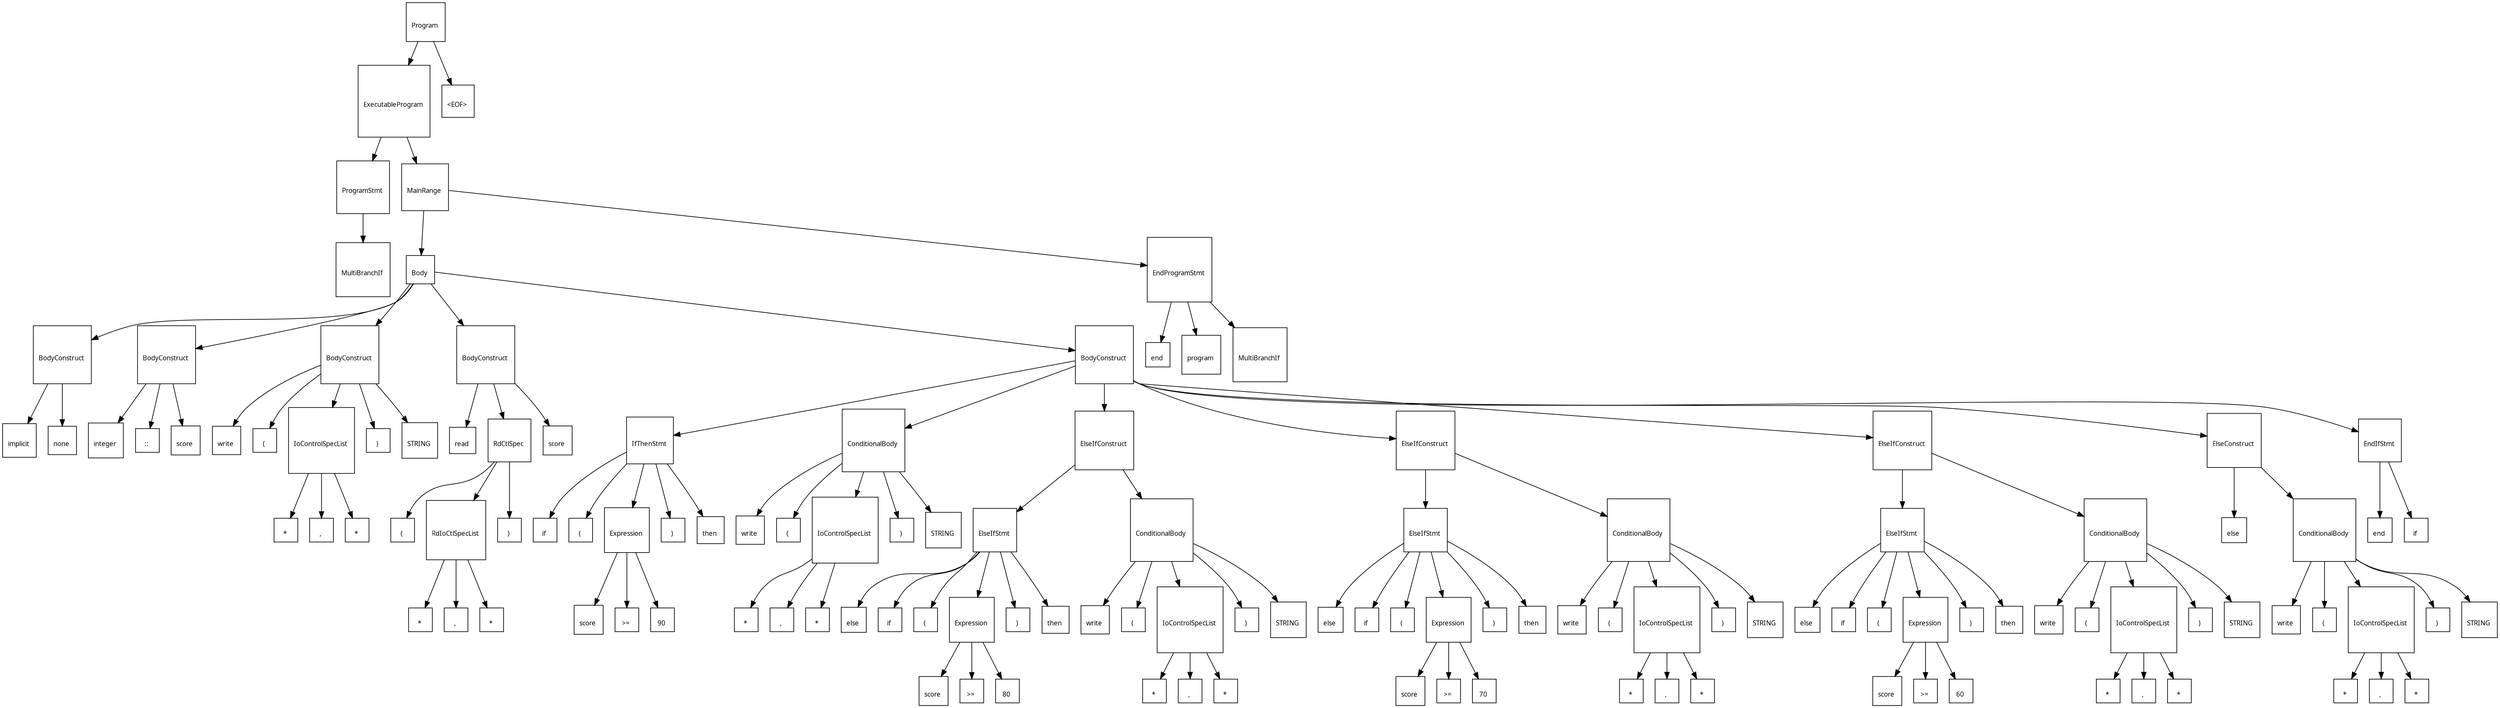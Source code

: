 digraph G {
  charset="UTF-8"
  node [shape=square, fontname="Arial Unicode MS"];
  "f06b4d95-9d9e-49a1-9ef6-45861dcf7154" [label="\lProgram \n", fontsize=10];
  "f06b4d95-9d9e-49a1-9ef6-45861dcf7154" -> "6ef49557-2f43-41cf-afa4-14e3b22a8dae";
  "6ef49557-2f43-41cf-afa4-14e3b22a8dae" [label="\lExecutableProgram \n", fontsize=10];
  "6ef49557-2f43-41cf-afa4-14e3b22a8dae" -> "d76f8469-4300-4db9-b556-bba132d9c7d0";
  "d76f8469-4300-4db9-b556-bba132d9c7d0" [label="\lProgramStmt \n", fontsize=10];
  "d76f8469-4300-4db9-b556-bba132d9c7d0" -> "4c5f57dc-0bc1-473d-a714-79f5f9cf8628";
  "4c5f57dc-0bc1-473d-a714-79f5f9cf8628" [label="\lMultiBranchIf \n", fontsize=10];
  "6ef49557-2f43-41cf-afa4-14e3b22a8dae" -> "bec37d78-2a01-4103-ae2a-147889702cfc";
  "bec37d78-2a01-4103-ae2a-147889702cfc" [label="\lMainRange \n", fontsize=10];
  "bec37d78-2a01-4103-ae2a-147889702cfc" -> "0a69a543-5cf5-40ec-9b94-19c2f718b346";
  "0a69a543-5cf5-40ec-9b94-19c2f718b346" [label="\lBody \n", fontsize=10];
  "0a69a543-5cf5-40ec-9b94-19c2f718b346" -> "6ed55e50-dcc4-486e-9054-e31f882bc930";
  "6ed55e50-dcc4-486e-9054-e31f882bc930" [label="\lBodyConstruct \n", fontsize=10];
  "6ed55e50-dcc4-486e-9054-e31f882bc930" -> "8429975b-c107-40e8-a681-cbd3d19c85ae";
  "8429975b-c107-40e8-a681-cbd3d19c85ae" [label="\limplicit \n", fontsize=10];
  "6ed55e50-dcc4-486e-9054-e31f882bc930" -> "a4192654-94cc-465b-a2ce-8230db12869c";
  "a4192654-94cc-465b-a2ce-8230db12869c" [label="\lnone \n", fontsize=10];
  "0a69a543-5cf5-40ec-9b94-19c2f718b346" -> "a994a316-5fab-4b52-9f19-bf7608167824";
  "a994a316-5fab-4b52-9f19-bf7608167824" [label="\lBodyConstruct \n", fontsize=10];
  "a994a316-5fab-4b52-9f19-bf7608167824" -> "6da5c44a-2ade-480e-9c87-4683c156dd78";
  "6da5c44a-2ade-480e-9c87-4683c156dd78" [label="\linteger \n", fontsize=10];
  "a994a316-5fab-4b52-9f19-bf7608167824" -> "f651298d-c3ec-4555-a6c9-0ef1ff7d0e93";
  "f651298d-c3ec-4555-a6c9-0ef1ff7d0e93" [label="\l:: \n", fontsize=10];
  "a994a316-5fab-4b52-9f19-bf7608167824" -> "d707c6fa-30f8-4ab3-a2c1-7416728271e0";
  "d707c6fa-30f8-4ab3-a2c1-7416728271e0" [label="\lscore \n", fontsize=10];
  "0a69a543-5cf5-40ec-9b94-19c2f718b346" -> "0b19a3cb-9180-4b9f-837f-0cb634fa514b";
  "0b19a3cb-9180-4b9f-837f-0cb634fa514b" [label="\lBodyConstruct \n", fontsize=10];
  "0b19a3cb-9180-4b9f-837f-0cb634fa514b" -> "715940fd-9cf3-4a71-a155-0bbcedb70d8a";
  "715940fd-9cf3-4a71-a155-0bbcedb70d8a" [label="\lwrite \n", fontsize=10];
  "0b19a3cb-9180-4b9f-837f-0cb634fa514b" -> "45dab49e-f373-44dc-8386-6696e5bcf7f7";
  "45dab49e-f373-44dc-8386-6696e5bcf7f7" [label="\l( \n", fontsize=10];
  "0b19a3cb-9180-4b9f-837f-0cb634fa514b" -> "75f38eeb-5def-46b4-8e54-bb1cd44a2ed0";
  "75f38eeb-5def-46b4-8e54-bb1cd44a2ed0" [label="\lIoControlSpecList \n", fontsize=10];
  "75f38eeb-5def-46b4-8e54-bb1cd44a2ed0" -> "e801c88c-355b-4648-964a-915f7bbc48a9";
  "e801c88c-355b-4648-964a-915f7bbc48a9" [label="\l* \n", fontsize=10];
  "75f38eeb-5def-46b4-8e54-bb1cd44a2ed0" -> "ac5ab99a-e50f-45b8-bbba-40a01f7c3350";
  "ac5ab99a-e50f-45b8-bbba-40a01f7c3350" [label="\l, \n", fontsize=10];
  "75f38eeb-5def-46b4-8e54-bb1cd44a2ed0" -> "d4b12c81-2bde-4758-8254-aa76160565da";
  "d4b12c81-2bde-4758-8254-aa76160565da" [label="\l* \n", fontsize=10];
  "0b19a3cb-9180-4b9f-837f-0cb634fa514b" -> "b94e1af7-83c1-4f4e-8474-b99625fc00e6";
  "b94e1af7-83c1-4f4e-8474-b99625fc00e6" [label="\l) \n", fontsize=10];
  "0b19a3cb-9180-4b9f-837f-0cb634fa514b" -> "e8822846-9718-443a-9d7a-cbf1fc1b2cff";
  "e8822846-9718-443a-9d7a-cbf1fc1b2cff" [label="\lSTRING \n", fontsize=10];
  "0a69a543-5cf5-40ec-9b94-19c2f718b346" -> "d5f7537b-26cd-4ccc-9946-02e3fec3b897";
  "d5f7537b-26cd-4ccc-9946-02e3fec3b897" [label="\lBodyConstruct \n", fontsize=10];
  "d5f7537b-26cd-4ccc-9946-02e3fec3b897" -> "7c10c2d0-54e5-46ed-a113-2f5d17e4261c";
  "7c10c2d0-54e5-46ed-a113-2f5d17e4261c" [label="\lread \n", fontsize=10];
  "d5f7537b-26cd-4ccc-9946-02e3fec3b897" -> "bda24991-b232-439d-adc6-514fb0b5b9e5";
  "bda24991-b232-439d-adc6-514fb0b5b9e5" [label="\lRdCtlSpec \n", fontsize=10];
  "bda24991-b232-439d-adc6-514fb0b5b9e5" -> "68a0c8ea-b37d-46d3-abbe-5624b85224ad";
  "68a0c8ea-b37d-46d3-abbe-5624b85224ad" [label="\l( \n", fontsize=10];
  "bda24991-b232-439d-adc6-514fb0b5b9e5" -> "7416a346-fdf5-4db6-9190-f863cbb42750";
  "7416a346-fdf5-4db6-9190-f863cbb42750" [label="\lRdIoCtlSpecList \n", fontsize=10];
  "7416a346-fdf5-4db6-9190-f863cbb42750" -> "eb83b94e-b06e-488f-9efd-023c1f49c617";
  "eb83b94e-b06e-488f-9efd-023c1f49c617" [label="\l* \n", fontsize=10];
  "7416a346-fdf5-4db6-9190-f863cbb42750" -> "3c4e8f42-414e-4489-9c0d-c29dbf9c5cd1";
  "3c4e8f42-414e-4489-9c0d-c29dbf9c5cd1" [label="\l, \n", fontsize=10];
  "7416a346-fdf5-4db6-9190-f863cbb42750" -> "6b389c37-7e74-4cd9-9b0e-1be40b04823b";
  "6b389c37-7e74-4cd9-9b0e-1be40b04823b" [label="\l* \n", fontsize=10];
  "bda24991-b232-439d-adc6-514fb0b5b9e5" -> "4edf222c-2826-4f28-8348-1e27a527b42d";
  "4edf222c-2826-4f28-8348-1e27a527b42d" [label="\l) \n", fontsize=10];
  "d5f7537b-26cd-4ccc-9946-02e3fec3b897" -> "cff6b7d0-36c2-434a-aaeb-aaad757280c1";
  "cff6b7d0-36c2-434a-aaeb-aaad757280c1" [label="\lscore \n", fontsize=10];
  "0a69a543-5cf5-40ec-9b94-19c2f718b346" -> "df52bef0-ead0-4c7e-a261-a6ccedbb6240";
  "df52bef0-ead0-4c7e-a261-a6ccedbb6240" [label="\lBodyConstruct \n", fontsize=10];
  "df52bef0-ead0-4c7e-a261-a6ccedbb6240" -> "a8b5e7a3-25d7-4a00-a1c7-0d2f0334c2a0";
  "a8b5e7a3-25d7-4a00-a1c7-0d2f0334c2a0" [label="\lIfThenStmt \n", fontsize=10];
  "a8b5e7a3-25d7-4a00-a1c7-0d2f0334c2a0" -> "9156b666-1ad0-47b1-ab79-19bef446d8a9";
  "9156b666-1ad0-47b1-ab79-19bef446d8a9" [label="\lif \n", fontsize=10];
  "a8b5e7a3-25d7-4a00-a1c7-0d2f0334c2a0" -> "d842570e-f775-463f-8079-b7a16b5b206d";
  "d842570e-f775-463f-8079-b7a16b5b206d" [label="\l( \n", fontsize=10];
  "a8b5e7a3-25d7-4a00-a1c7-0d2f0334c2a0" -> "0bae568e-5ecd-4cc9-ac82-cf00286682cb";
  "0bae568e-5ecd-4cc9-ac82-cf00286682cb" [label="\lExpression \n", fontsize=10];
  "0bae568e-5ecd-4cc9-ac82-cf00286682cb" -> "32e34df1-850a-4aa1-8f4e-b3534570e77d";
  "32e34df1-850a-4aa1-8f4e-b3534570e77d" [label="\lscore \n", fontsize=10];
  "0bae568e-5ecd-4cc9-ac82-cf00286682cb" -> "6fc57266-fcf9-4ea0-941a-252cc8cad449";
  "6fc57266-fcf9-4ea0-941a-252cc8cad449" [label="\l&gt;= \n", fontsize=10];
  "0bae568e-5ecd-4cc9-ac82-cf00286682cb" -> "5e7e3124-8ce4-49cb-bc0c-3384c0220ec2";
  "5e7e3124-8ce4-49cb-bc0c-3384c0220ec2" [label="\l90 \n", fontsize=10];
  "a8b5e7a3-25d7-4a00-a1c7-0d2f0334c2a0" -> "1e0ba457-30e2-44a8-b193-4cb274ec6ea8";
  "1e0ba457-30e2-44a8-b193-4cb274ec6ea8" [label="\l) \n", fontsize=10];
  "a8b5e7a3-25d7-4a00-a1c7-0d2f0334c2a0" -> "f541ebe5-8a44-4f17-9293-925afc3ce2e3";
  "f541ebe5-8a44-4f17-9293-925afc3ce2e3" [label="\lthen \n", fontsize=10];
  "df52bef0-ead0-4c7e-a261-a6ccedbb6240" -> "62e32faa-3267-4c58-bcf7-d09207da264a";
  "62e32faa-3267-4c58-bcf7-d09207da264a" [label="\lConditionalBody \n", fontsize=10];
  "62e32faa-3267-4c58-bcf7-d09207da264a" -> "4ae7a50c-8066-4336-b8f5-4422a6aadc3b";
  "4ae7a50c-8066-4336-b8f5-4422a6aadc3b" [label="\lwrite \n", fontsize=10];
  "62e32faa-3267-4c58-bcf7-d09207da264a" -> "7da41588-ab7a-486c-a3e0-d1183e69bec5";
  "7da41588-ab7a-486c-a3e0-d1183e69bec5" [label="\l( \n", fontsize=10];
  "62e32faa-3267-4c58-bcf7-d09207da264a" -> "87fb99cd-2901-42be-af18-8fcad0c5bc95";
  "87fb99cd-2901-42be-af18-8fcad0c5bc95" [label="\lIoControlSpecList \n", fontsize=10];
  "87fb99cd-2901-42be-af18-8fcad0c5bc95" -> "2a977fbb-110a-4ed9-8bda-d7800517368d";
  "2a977fbb-110a-4ed9-8bda-d7800517368d" [label="\l* \n", fontsize=10];
  "87fb99cd-2901-42be-af18-8fcad0c5bc95" -> "ccd58a06-d195-4673-8742-04867e514a5e";
  "ccd58a06-d195-4673-8742-04867e514a5e" [label="\l, \n", fontsize=10];
  "87fb99cd-2901-42be-af18-8fcad0c5bc95" -> "fd1a2020-e06e-4468-9f62-fcedb61dd5f9";
  "fd1a2020-e06e-4468-9f62-fcedb61dd5f9" [label="\l* \n", fontsize=10];
  "62e32faa-3267-4c58-bcf7-d09207da264a" -> "eae022ba-f53a-4e42-93a1-2637e129a8a7";
  "eae022ba-f53a-4e42-93a1-2637e129a8a7" [label="\l) \n", fontsize=10];
  "62e32faa-3267-4c58-bcf7-d09207da264a" -> "1adda67b-fe5a-431e-b6a5-1d1bfa64cb40";
  "1adda67b-fe5a-431e-b6a5-1d1bfa64cb40" [label="\lSTRING \n", fontsize=10];
  "df52bef0-ead0-4c7e-a261-a6ccedbb6240" -> "03ad2e62-d775-48f9-a10a-4eb134be39dc";
  "03ad2e62-d775-48f9-a10a-4eb134be39dc" [label="\lElseIfConstruct \n", fontsize=10];
  "03ad2e62-d775-48f9-a10a-4eb134be39dc" -> "2bcf9e17-08f5-46c8-9e16-1c80d07c0ce4";
  "2bcf9e17-08f5-46c8-9e16-1c80d07c0ce4" [label="\lElseIfStmt \n", fontsize=10];
  "2bcf9e17-08f5-46c8-9e16-1c80d07c0ce4" -> "45ecd6a0-551a-47a9-ba05-d1f16a39a44e";
  "45ecd6a0-551a-47a9-ba05-d1f16a39a44e" [label="\lelse \n", fontsize=10];
  "2bcf9e17-08f5-46c8-9e16-1c80d07c0ce4" -> "59dfc7c2-3bad-421e-b639-6858a0a7076d";
  "59dfc7c2-3bad-421e-b639-6858a0a7076d" [label="\lif \n", fontsize=10];
  "2bcf9e17-08f5-46c8-9e16-1c80d07c0ce4" -> "74751011-a86d-4ae6-b05a-91a9360c90ff";
  "74751011-a86d-4ae6-b05a-91a9360c90ff" [label="\l( \n", fontsize=10];
  "2bcf9e17-08f5-46c8-9e16-1c80d07c0ce4" -> "d1e3b762-9cac-497e-9ee9-88455a5f6191";
  "d1e3b762-9cac-497e-9ee9-88455a5f6191" [label="\lExpression \n", fontsize=10];
  "d1e3b762-9cac-497e-9ee9-88455a5f6191" -> "7d57ad10-0904-443a-b157-b2af8de07fff";
  "7d57ad10-0904-443a-b157-b2af8de07fff" [label="\lscore \n", fontsize=10];
  "d1e3b762-9cac-497e-9ee9-88455a5f6191" -> "9a6d5b82-1a89-412e-997b-993b2b5575e2";
  "9a6d5b82-1a89-412e-997b-993b2b5575e2" [label="\l&gt;= \n", fontsize=10];
  "d1e3b762-9cac-497e-9ee9-88455a5f6191" -> "8d5d3762-a6dc-447a-bc89-e6e5688f85bd";
  "8d5d3762-a6dc-447a-bc89-e6e5688f85bd" [label="\l80 \n", fontsize=10];
  "2bcf9e17-08f5-46c8-9e16-1c80d07c0ce4" -> "3cc78096-12f8-46bd-8081-d53414de52eb";
  "3cc78096-12f8-46bd-8081-d53414de52eb" [label="\l) \n", fontsize=10];
  "2bcf9e17-08f5-46c8-9e16-1c80d07c0ce4" -> "b5edf9fd-ee6b-4ff9-9af2-69a5d49c3262";
  "b5edf9fd-ee6b-4ff9-9af2-69a5d49c3262" [label="\lthen \n", fontsize=10];
  "03ad2e62-d775-48f9-a10a-4eb134be39dc" -> "b5fe2401-f3c1-4e06-877b-69f337cdacb1";
  "b5fe2401-f3c1-4e06-877b-69f337cdacb1" [label="\lConditionalBody \n", fontsize=10];
  "b5fe2401-f3c1-4e06-877b-69f337cdacb1" -> "af5a5694-8b58-4470-b93f-ba14ce1bb937";
  "af5a5694-8b58-4470-b93f-ba14ce1bb937" [label="\lwrite \n", fontsize=10];
  "b5fe2401-f3c1-4e06-877b-69f337cdacb1" -> "c37b8869-9635-45e3-82af-61902ba98b77";
  "c37b8869-9635-45e3-82af-61902ba98b77" [label="\l( \n", fontsize=10];
  "b5fe2401-f3c1-4e06-877b-69f337cdacb1" -> "19feec9c-0304-4e51-8f17-ca1d6102eb19";
  "19feec9c-0304-4e51-8f17-ca1d6102eb19" [label="\lIoControlSpecList \n", fontsize=10];
  "19feec9c-0304-4e51-8f17-ca1d6102eb19" -> "8e0b266b-437d-47a4-814c-ec0bb2d70e67";
  "8e0b266b-437d-47a4-814c-ec0bb2d70e67" [label="\l* \n", fontsize=10];
  "19feec9c-0304-4e51-8f17-ca1d6102eb19" -> "ef99ca2b-ad2d-4e3c-9e77-10340c696f4e";
  "ef99ca2b-ad2d-4e3c-9e77-10340c696f4e" [label="\l, \n", fontsize=10];
  "19feec9c-0304-4e51-8f17-ca1d6102eb19" -> "9a792924-93c5-441a-9bea-663da19f0d82";
  "9a792924-93c5-441a-9bea-663da19f0d82" [label="\l* \n", fontsize=10];
  "b5fe2401-f3c1-4e06-877b-69f337cdacb1" -> "95964611-fe0a-4abb-a944-df8667223909";
  "95964611-fe0a-4abb-a944-df8667223909" [label="\l) \n", fontsize=10];
  "b5fe2401-f3c1-4e06-877b-69f337cdacb1" -> "e78e8d05-3256-4c97-ad80-2e704f5ae8cc";
  "e78e8d05-3256-4c97-ad80-2e704f5ae8cc" [label="\lSTRING \n", fontsize=10];
  "df52bef0-ead0-4c7e-a261-a6ccedbb6240" -> "0e6e90eb-41b8-4b6e-a00d-4cef4fee0eed";
  "0e6e90eb-41b8-4b6e-a00d-4cef4fee0eed" [label="\lElseIfConstruct \n", fontsize=10];
  "0e6e90eb-41b8-4b6e-a00d-4cef4fee0eed" -> "e31f872e-b3d3-421c-8c83-c3963a87f9f8";
  "e31f872e-b3d3-421c-8c83-c3963a87f9f8" [label="\lElseIfStmt \n", fontsize=10];
  "e31f872e-b3d3-421c-8c83-c3963a87f9f8" -> "8adb0c62-1dcb-4ae8-8937-0b6a298e4c2f";
  "8adb0c62-1dcb-4ae8-8937-0b6a298e4c2f" [label="\lelse \n", fontsize=10];
  "e31f872e-b3d3-421c-8c83-c3963a87f9f8" -> "e6998a16-dcee-498d-99f3-03c49600ab48";
  "e6998a16-dcee-498d-99f3-03c49600ab48" [label="\lif \n", fontsize=10];
  "e31f872e-b3d3-421c-8c83-c3963a87f9f8" -> "b594c874-c7c0-4a70-9a59-451530af8e1a";
  "b594c874-c7c0-4a70-9a59-451530af8e1a" [label="\l( \n", fontsize=10];
  "e31f872e-b3d3-421c-8c83-c3963a87f9f8" -> "383e4305-e775-429a-8fec-dc6ab0f4b4bb";
  "383e4305-e775-429a-8fec-dc6ab0f4b4bb" [label="\lExpression \n", fontsize=10];
  "383e4305-e775-429a-8fec-dc6ab0f4b4bb" -> "061368bb-4b9a-497e-95ff-07b34189d693";
  "061368bb-4b9a-497e-95ff-07b34189d693" [label="\lscore \n", fontsize=10];
  "383e4305-e775-429a-8fec-dc6ab0f4b4bb" -> "20d6021f-ff71-49b4-8e3a-1b5bdd393286";
  "20d6021f-ff71-49b4-8e3a-1b5bdd393286" [label="\l&gt;= \n", fontsize=10];
  "383e4305-e775-429a-8fec-dc6ab0f4b4bb" -> "920f8519-4d09-4f4d-a9fc-5fbd95e3d08d";
  "920f8519-4d09-4f4d-a9fc-5fbd95e3d08d" [label="\l70 \n", fontsize=10];
  "e31f872e-b3d3-421c-8c83-c3963a87f9f8" -> "88ac6819-beed-47da-9944-971a404975c4";
  "88ac6819-beed-47da-9944-971a404975c4" [label="\l) \n", fontsize=10];
  "e31f872e-b3d3-421c-8c83-c3963a87f9f8" -> "03fffc1e-5110-48e1-9fc0-e4a6c0e866f5";
  "03fffc1e-5110-48e1-9fc0-e4a6c0e866f5" [label="\lthen \n", fontsize=10];
  "0e6e90eb-41b8-4b6e-a00d-4cef4fee0eed" -> "933eaba7-60a0-4479-a2f3-6dfed83e59d5";
  "933eaba7-60a0-4479-a2f3-6dfed83e59d5" [label="\lConditionalBody \n", fontsize=10];
  "933eaba7-60a0-4479-a2f3-6dfed83e59d5" -> "360e48e6-0700-4ed2-b56b-c10f5094ed16";
  "360e48e6-0700-4ed2-b56b-c10f5094ed16" [label="\lwrite \n", fontsize=10];
  "933eaba7-60a0-4479-a2f3-6dfed83e59d5" -> "ac752870-0356-4db7-aec5-e1eecce8d291";
  "ac752870-0356-4db7-aec5-e1eecce8d291" [label="\l( \n", fontsize=10];
  "933eaba7-60a0-4479-a2f3-6dfed83e59d5" -> "11b438e3-7aff-486b-b924-dd475afdde61";
  "11b438e3-7aff-486b-b924-dd475afdde61" [label="\lIoControlSpecList \n", fontsize=10];
  "11b438e3-7aff-486b-b924-dd475afdde61" -> "3fd4a0d4-8eeb-42be-b298-55e12279365e";
  "3fd4a0d4-8eeb-42be-b298-55e12279365e" [label="\l* \n", fontsize=10];
  "11b438e3-7aff-486b-b924-dd475afdde61" -> "e7200f8f-6be6-448a-9176-6c31afeaf3ee";
  "e7200f8f-6be6-448a-9176-6c31afeaf3ee" [label="\l, \n", fontsize=10];
  "11b438e3-7aff-486b-b924-dd475afdde61" -> "085d3bba-94e0-4834-a23c-80d92a86dc45";
  "085d3bba-94e0-4834-a23c-80d92a86dc45" [label="\l* \n", fontsize=10];
  "933eaba7-60a0-4479-a2f3-6dfed83e59d5" -> "658ec4ec-1e8f-451d-b723-ad3720d1cc5d";
  "658ec4ec-1e8f-451d-b723-ad3720d1cc5d" [label="\l) \n", fontsize=10];
  "933eaba7-60a0-4479-a2f3-6dfed83e59d5" -> "b6f62d73-5fa8-4dd1-8426-500e57c64c3b";
  "b6f62d73-5fa8-4dd1-8426-500e57c64c3b" [label="\lSTRING \n", fontsize=10];
  "df52bef0-ead0-4c7e-a261-a6ccedbb6240" -> "9ffe1f3d-624e-4ebc-9cd3-47712026356d";
  "9ffe1f3d-624e-4ebc-9cd3-47712026356d" [label="\lElseIfConstruct \n", fontsize=10];
  "9ffe1f3d-624e-4ebc-9cd3-47712026356d" -> "4a4aa9d6-15ec-4f00-85f1-b5fc8d6c1e66";
  "4a4aa9d6-15ec-4f00-85f1-b5fc8d6c1e66" [label="\lElseIfStmt \n", fontsize=10];
  "4a4aa9d6-15ec-4f00-85f1-b5fc8d6c1e66" -> "6816fa51-254f-4753-8c88-7683de010ad6";
  "6816fa51-254f-4753-8c88-7683de010ad6" [label="\lelse \n", fontsize=10];
  "4a4aa9d6-15ec-4f00-85f1-b5fc8d6c1e66" -> "e056e77f-3bdc-4dd7-b4e0-712b9c1b7996";
  "e056e77f-3bdc-4dd7-b4e0-712b9c1b7996" [label="\lif \n", fontsize=10];
  "4a4aa9d6-15ec-4f00-85f1-b5fc8d6c1e66" -> "8ab07a5b-1327-46f9-8ba0-ea20e094d7bc";
  "8ab07a5b-1327-46f9-8ba0-ea20e094d7bc" [label="\l( \n", fontsize=10];
  "4a4aa9d6-15ec-4f00-85f1-b5fc8d6c1e66" -> "e0b4a959-b57a-4339-800b-83a2a5b4636f";
  "e0b4a959-b57a-4339-800b-83a2a5b4636f" [label="\lExpression \n", fontsize=10];
  "e0b4a959-b57a-4339-800b-83a2a5b4636f" -> "b8d6b37c-1542-4a04-a3e3-0d2a0daa357f";
  "b8d6b37c-1542-4a04-a3e3-0d2a0daa357f" [label="\lscore \n", fontsize=10];
  "e0b4a959-b57a-4339-800b-83a2a5b4636f" -> "98d48df0-395b-4fc9-abc4-77800c756310";
  "98d48df0-395b-4fc9-abc4-77800c756310" [label="\l&gt;= \n", fontsize=10];
  "e0b4a959-b57a-4339-800b-83a2a5b4636f" -> "ad07fe6b-4d33-4d33-a3d1-07973a448bfc";
  "ad07fe6b-4d33-4d33-a3d1-07973a448bfc" [label="\l60 \n", fontsize=10];
  "4a4aa9d6-15ec-4f00-85f1-b5fc8d6c1e66" -> "09f7c961-2d69-4724-904d-48641989dc0c";
  "09f7c961-2d69-4724-904d-48641989dc0c" [label="\l) \n", fontsize=10];
  "4a4aa9d6-15ec-4f00-85f1-b5fc8d6c1e66" -> "26aa0df4-a69a-4f41-be83-c800ceb97d19";
  "26aa0df4-a69a-4f41-be83-c800ceb97d19" [label="\lthen \n", fontsize=10];
  "9ffe1f3d-624e-4ebc-9cd3-47712026356d" -> "0987691d-3c6d-4804-84ff-13f1f68ff497";
  "0987691d-3c6d-4804-84ff-13f1f68ff497" [label="\lConditionalBody \n", fontsize=10];
  "0987691d-3c6d-4804-84ff-13f1f68ff497" -> "b7846a01-0633-488c-84ae-703803307b0b";
  "b7846a01-0633-488c-84ae-703803307b0b" [label="\lwrite \n", fontsize=10];
  "0987691d-3c6d-4804-84ff-13f1f68ff497" -> "6c50113a-565a-4bdf-9266-5dcf5d12408e";
  "6c50113a-565a-4bdf-9266-5dcf5d12408e" [label="\l( \n", fontsize=10];
  "0987691d-3c6d-4804-84ff-13f1f68ff497" -> "5a7911ea-e169-4889-ae4c-c7706804e52b";
  "5a7911ea-e169-4889-ae4c-c7706804e52b" [label="\lIoControlSpecList \n", fontsize=10];
  "5a7911ea-e169-4889-ae4c-c7706804e52b" -> "5a024d2f-62fd-4c47-8045-128abef50ce3";
  "5a024d2f-62fd-4c47-8045-128abef50ce3" [label="\l* \n", fontsize=10];
  "5a7911ea-e169-4889-ae4c-c7706804e52b" -> "dbae80e9-df46-498a-9916-c6178604f123";
  "dbae80e9-df46-498a-9916-c6178604f123" [label="\l, \n", fontsize=10];
  "5a7911ea-e169-4889-ae4c-c7706804e52b" -> "7dd88d14-f835-4925-96df-b657382c30e5";
  "7dd88d14-f835-4925-96df-b657382c30e5" [label="\l* \n", fontsize=10];
  "0987691d-3c6d-4804-84ff-13f1f68ff497" -> "f206d21e-0f58-4d0b-821f-b578f110a743";
  "f206d21e-0f58-4d0b-821f-b578f110a743" [label="\l) \n", fontsize=10];
  "0987691d-3c6d-4804-84ff-13f1f68ff497" -> "f13ec6e3-eaf5-4ae8-9ad8-3cfcdb4d2eb6";
  "f13ec6e3-eaf5-4ae8-9ad8-3cfcdb4d2eb6" [label="\lSTRING \n", fontsize=10];
  "df52bef0-ead0-4c7e-a261-a6ccedbb6240" -> "30ca7342-f370-44eb-9648-f55df50db71c";
  "30ca7342-f370-44eb-9648-f55df50db71c" [label="\lElseConstruct \n", fontsize=10];
  "30ca7342-f370-44eb-9648-f55df50db71c" -> "3d172187-c514-499e-9272-fb6dce7119f7";
  "3d172187-c514-499e-9272-fb6dce7119f7" [label="\lelse \n", fontsize=10];
  "30ca7342-f370-44eb-9648-f55df50db71c" -> "27e9a85b-7ff1-4b6f-a86e-1ecabd28422e";
  "27e9a85b-7ff1-4b6f-a86e-1ecabd28422e" [label="\lConditionalBody \n", fontsize=10];
  "27e9a85b-7ff1-4b6f-a86e-1ecabd28422e" -> "1481074f-463d-4205-84d0-764e87cba8cc";
  "1481074f-463d-4205-84d0-764e87cba8cc" [label="\lwrite \n", fontsize=10];
  "27e9a85b-7ff1-4b6f-a86e-1ecabd28422e" -> "a08f2fa1-c719-46f8-a98d-d83d3b5f6ecf";
  "a08f2fa1-c719-46f8-a98d-d83d3b5f6ecf" [label="\l( \n", fontsize=10];
  "27e9a85b-7ff1-4b6f-a86e-1ecabd28422e" -> "9ec6148b-2fb0-4fec-9b4a-7d8757a8dd90";
  "9ec6148b-2fb0-4fec-9b4a-7d8757a8dd90" [label="\lIoControlSpecList \n", fontsize=10];
  "9ec6148b-2fb0-4fec-9b4a-7d8757a8dd90" -> "757926fa-654e-4205-8571-4c9aac98de2d";
  "757926fa-654e-4205-8571-4c9aac98de2d" [label="\l* \n", fontsize=10];
  "9ec6148b-2fb0-4fec-9b4a-7d8757a8dd90" -> "49a77ca2-1e38-479a-a82b-68c3e1f72c84";
  "49a77ca2-1e38-479a-a82b-68c3e1f72c84" [label="\l, \n", fontsize=10];
  "9ec6148b-2fb0-4fec-9b4a-7d8757a8dd90" -> "f4a84858-50f8-4edc-9618-fb287f0c3355";
  "f4a84858-50f8-4edc-9618-fb287f0c3355" [label="\l* \n", fontsize=10];
  "27e9a85b-7ff1-4b6f-a86e-1ecabd28422e" -> "709a7385-6fa9-4010-b939-e919624d66db";
  "709a7385-6fa9-4010-b939-e919624d66db" [label="\l) \n", fontsize=10];
  "27e9a85b-7ff1-4b6f-a86e-1ecabd28422e" -> "27baefdb-461f-4ffe-8196-2ba9dc5b68e1";
  "27baefdb-461f-4ffe-8196-2ba9dc5b68e1" [label="\lSTRING \n", fontsize=10];
  "df52bef0-ead0-4c7e-a261-a6ccedbb6240" -> "d78b4c5a-179f-4084-bc1a-acb8e7df1892";
  "d78b4c5a-179f-4084-bc1a-acb8e7df1892" [label="\lEndIfStmt \n", fontsize=10];
  "d78b4c5a-179f-4084-bc1a-acb8e7df1892" -> "e226bf8d-435a-451f-bb38-a3657919754a";
  "e226bf8d-435a-451f-bb38-a3657919754a" [label="\lend \n", fontsize=10];
  "d78b4c5a-179f-4084-bc1a-acb8e7df1892" -> "027aa05e-110c-4b4d-b72d-a41d7f3953a1";
  "027aa05e-110c-4b4d-b72d-a41d7f3953a1" [label="\lif \n", fontsize=10];
  "bec37d78-2a01-4103-ae2a-147889702cfc" -> "d1b7c841-6afb-4307-be0e-2596cf3f6de7";
  "d1b7c841-6afb-4307-be0e-2596cf3f6de7" [label="\lEndProgramStmt \n", fontsize=10];
  "d1b7c841-6afb-4307-be0e-2596cf3f6de7" -> "69737ee2-15b8-4af3-8aeb-d63cb87c2631";
  "69737ee2-15b8-4af3-8aeb-d63cb87c2631" [label="\lend \n", fontsize=10];
  "d1b7c841-6afb-4307-be0e-2596cf3f6de7" -> "655fe861-a4b0-40c0-bc80-3883237360cd";
  "655fe861-a4b0-40c0-bc80-3883237360cd" [label="\lprogram \n", fontsize=10];
  "d1b7c841-6afb-4307-be0e-2596cf3f6de7" -> "5cd77a5b-c221-4f82-b5eb-13b0e8052625";
  "5cd77a5b-c221-4f82-b5eb-13b0e8052625" [label="\lMultiBranchIf \n", fontsize=10];
  "f06b4d95-9d9e-49a1-9ef6-45861dcf7154" -> "510580f0-7531-4146-861f-b1fe4d1cb5ee";
  "510580f0-7531-4146-861f-b1fe4d1cb5ee" [label="\l&lt;EOF&gt; \n", fontsize=10];
}
